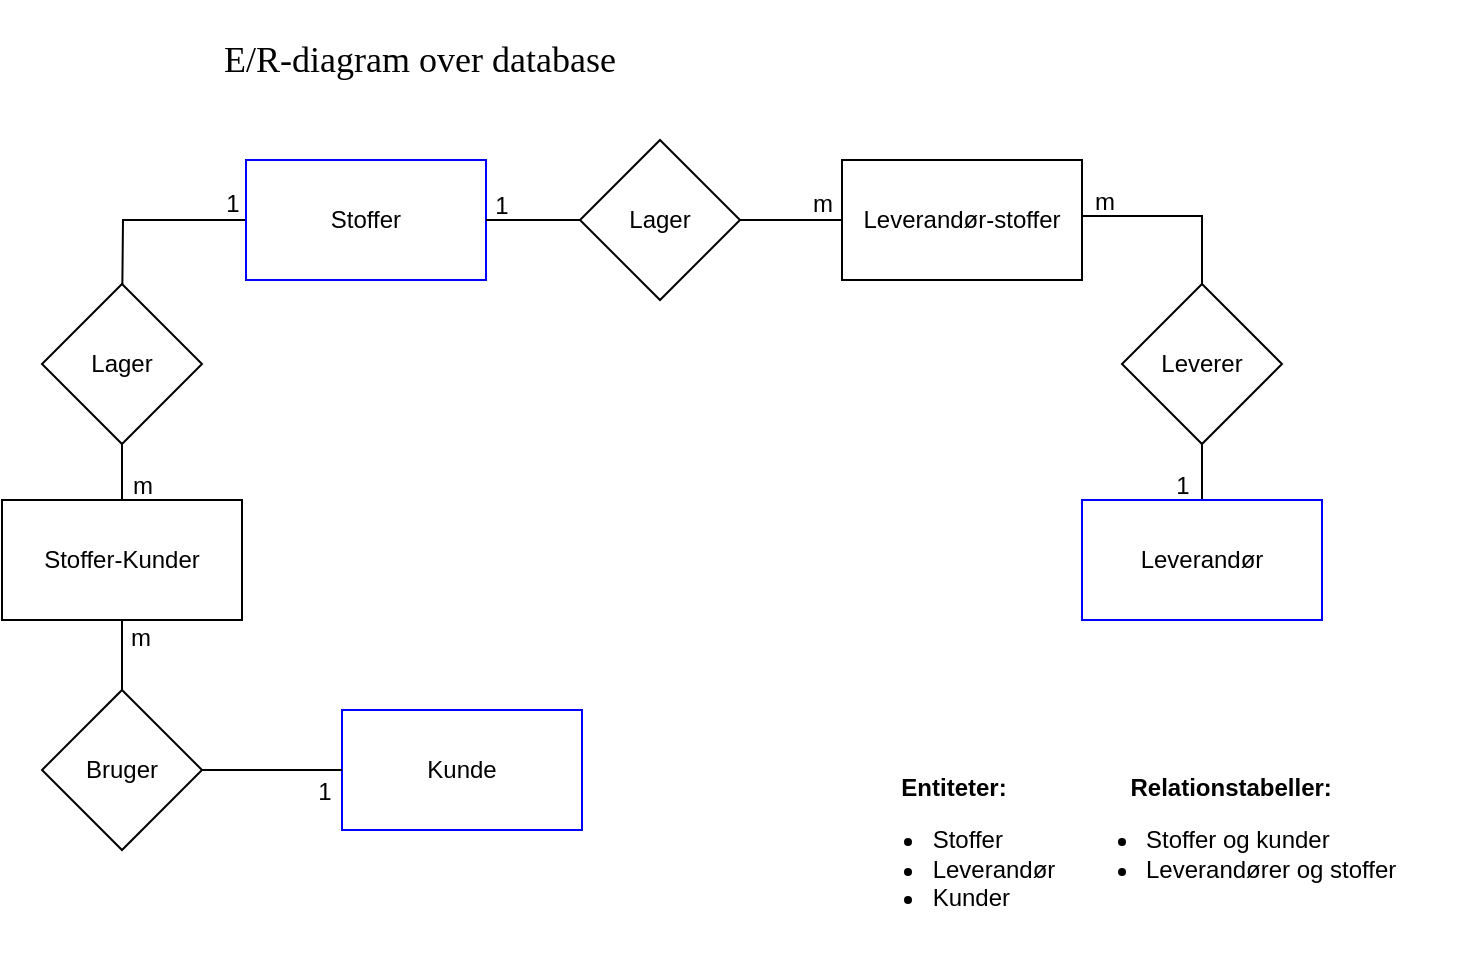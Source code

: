 <mxfile version="21.0.4" type="device"><diagram name="Side-1" id="kPWjE9JYtR08SMjD0DCN"><mxGraphModel dx="1008" dy="642" grid="1" gridSize="10" guides="1" tooltips="1" connect="1" arrows="1" fold="1" page="1" pageScale="1" pageWidth="827" pageHeight="1169" math="0" shadow="0"><root><mxCell id="0"/><mxCell id="1" parent="0"/><mxCell id="-cSu_qZsnSUV2M4FREO3-6" style="edgeStyle=orthogonalEdgeStyle;rounded=0;orthogonalLoop=1;jettySize=auto;html=1;endArrow=none;endFill=0;" edge="1" parent="1" source="-cSu_qZsnSUV2M4FREO3-1"><mxGeometry relative="1" as="geometry"><mxPoint x="90" y="240" as="targetPoint"/></mxGeometry></mxCell><mxCell id="-cSu_qZsnSUV2M4FREO3-1" value="Stoffer" style="rounded=0;whiteSpace=wrap;html=1;fillColor=#FFFFFF;strokeColor=#0000FF;" vertex="1" parent="1"><mxGeometry x="152" y="160" width="120" height="60" as="geometry"/></mxCell><mxCell id="-cSu_qZsnSUV2M4FREO3-2" value="Kunde" style="rounded=0;whiteSpace=wrap;html=1;strokeColor=#0000FF;" vertex="1" parent="1"><mxGeometry x="200" y="435" width="120" height="60" as="geometry"/></mxCell><mxCell id="-cSu_qZsnSUV2M4FREO3-36" value="" style="edgeStyle=orthogonalEdgeStyle;rounded=0;orthogonalLoop=1;jettySize=auto;html=1;endArrow=none;endFill=0;" edge="1" parent="1" source="-cSu_qZsnSUV2M4FREO3-3" target="-cSu_qZsnSUV2M4FREO3-4"><mxGeometry relative="1" as="geometry"><Array as="points"><mxPoint x="630" y="360"/><mxPoint x="630" y="360"/></Array></mxGeometry></mxCell><mxCell id="-cSu_qZsnSUV2M4FREO3-3" value="Leverandør" style="rounded=0;whiteSpace=wrap;html=1;fillColor=#FFFFFF;strokeColor=#0000FF;" vertex="1" parent="1"><mxGeometry x="570" y="330" width="120" height="60" as="geometry"/></mxCell><mxCell id="-cSu_qZsnSUV2M4FREO3-4" value="Leverer" style="rhombus;whiteSpace=wrap;html=1;" vertex="1" parent="1"><mxGeometry x="590" y="222" width="80" height="80" as="geometry"/></mxCell><mxCell id="-cSu_qZsnSUV2M4FREO3-26" value="" style="edgeStyle=orthogonalEdgeStyle;rounded=0;orthogonalLoop=1;jettySize=auto;html=1;endArrow=none;endFill=0;" edge="1" parent="1" source="-cSu_qZsnSUV2M4FREO3-5" target="-cSu_qZsnSUV2M4FREO3-2"><mxGeometry relative="1" as="geometry"/></mxCell><mxCell id="-cSu_qZsnSUV2M4FREO3-5" value="Bruger" style="rhombus;whiteSpace=wrap;html=1;" vertex="1" parent="1"><mxGeometry x="50" y="425" width="80" height="80" as="geometry"/></mxCell><mxCell id="-cSu_qZsnSUV2M4FREO3-25" value="" style="edgeStyle=orthogonalEdgeStyle;rounded=0;orthogonalLoop=1;jettySize=auto;html=1;endArrow=none;endFill=0;" edge="1" parent="1" source="-cSu_qZsnSUV2M4FREO3-11" target="-cSu_qZsnSUV2M4FREO3-5"><mxGeometry relative="1" as="geometry"/></mxCell><mxCell id="-cSu_qZsnSUV2M4FREO3-11" value="Stoffer-Kunder" style="rounded=0;whiteSpace=wrap;html=1;" vertex="1" parent="1"><mxGeometry x="30" y="330" width="120" height="60" as="geometry"/></mxCell><mxCell id="-cSu_qZsnSUV2M4FREO3-12" value="1" style="text;html=1;align=center;verticalAlign=middle;resizable=0;points=[];autosize=1;strokeColor=none;fillColor=none;" vertex="1" parent="1"><mxGeometry x="176" y="461" width="30" height="30" as="geometry"/></mxCell><mxCell id="-cSu_qZsnSUV2M4FREO3-13" value="1" style="text;html=1;align=center;verticalAlign=middle;resizable=0;points=[];autosize=1;strokeColor=none;fillColor=none;" vertex="1" parent="1"><mxGeometry x="130" y="167" width="30" height="30" as="geometry"/></mxCell><mxCell id="-cSu_qZsnSUV2M4FREO3-24" value="" style="edgeStyle=orthogonalEdgeStyle;rounded=0;orthogonalLoop=1;jettySize=auto;html=1;endArrow=none;endFill=0;" edge="1" parent="1" source="-cSu_qZsnSUV2M4FREO3-14" target="-cSu_qZsnSUV2M4FREO3-11"><mxGeometry relative="1" as="geometry"/></mxCell><mxCell id="-cSu_qZsnSUV2M4FREO3-14" value="Lager" style="rhombus;whiteSpace=wrap;html=1;" vertex="1" parent="1"><mxGeometry x="50" y="222" width="80" height="80" as="geometry"/></mxCell><mxCell id="-cSu_qZsnSUV2M4FREO3-32" value="" style="edgeStyle=orthogonalEdgeStyle;rounded=0;orthogonalLoop=1;jettySize=auto;html=1;endArrow=none;endFill=0;" edge="1" parent="1" source="-cSu_qZsnSUV2M4FREO3-16" target="-cSu_qZsnSUV2M4FREO3-18"><mxGeometry relative="1" as="geometry"/></mxCell><mxCell id="-cSu_qZsnSUV2M4FREO3-34" value="" style="edgeStyle=orthogonalEdgeStyle;rounded=0;orthogonalLoop=1;jettySize=auto;html=1;entryX=0.5;entryY=0;entryDx=0;entryDy=0;endArrow=none;endFill=0;" edge="1" parent="1" source="-cSu_qZsnSUV2M4FREO3-16" target="-cSu_qZsnSUV2M4FREO3-4"><mxGeometry relative="1" as="geometry"><Array as="points"><mxPoint x="630" y="188"/></Array></mxGeometry></mxCell><mxCell id="-cSu_qZsnSUV2M4FREO3-16" value="Leverandør-stoffer" style="rounded=0;whiteSpace=wrap;html=1;" vertex="1" parent="1"><mxGeometry x="450" y="160" width="120" height="60" as="geometry"/></mxCell><mxCell id="-cSu_qZsnSUV2M4FREO3-31" value="" style="edgeStyle=orthogonalEdgeStyle;rounded=0;orthogonalLoop=1;jettySize=auto;html=1;endArrow=none;endFill=0;" edge="1" parent="1" source="-cSu_qZsnSUV2M4FREO3-18" target="-cSu_qZsnSUV2M4FREO3-1"><mxGeometry relative="1" as="geometry"/></mxCell><mxCell id="-cSu_qZsnSUV2M4FREO3-18" value="Lager" style="rhombus;whiteSpace=wrap;html=1;" vertex="1" parent="1"><mxGeometry x="319" y="150" width="80" height="80" as="geometry"/></mxCell><mxCell id="-cSu_qZsnSUV2M4FREO3-19" value="1" style="text;html=1;align=center;verticalAlign=middle;resizable=0;points=[];autosize=1;strokeColor=none;fillColor=none;" vertex="1" parent="1"><mxGeometry x="605" y="308" width="30" height="30" as="geometry"/></mxCell><mxCell id="-cSu_qZsnSUV2M4FREO3-27" value="m" style="text;html=1;align=center;verticalAlign=middle;resizable=0;points=[];autosize=1;strokeColor=none;fillColor=none;" vertex="1" parent="1"><mxGeometry x="84" y="384" width="30" height="30" as="geometry"/></mxCell><mxCell id="-cSu_qZsnSUV2M4FREO3-28" value="m" style="text;html=1;align=center;verticalAlign=middle;resizable=0;points=[];autosize=1;strokeColor=none;fillColor=none;" vertex="1" parent="1"><mxGeometry x="85" y="308" width="30" height="30" as="geometry"/></mxCell><mxCell id="-cSu_qZsnSUV2M4FREO3-29" value="m" style="text;html=1;align=center;verticalAlign=middle;resizable=0;points=[];autosize=1;strokeColor=none;fillColor=none;" vertex="1" parent="1"><mxGeometry x="425" y="167" width="30" height="30" as="geometry"/></mxCell><mxCell id="-cSu_qZsnSUV2M4FREO3-30" value="m" style="text;html=1;align=center;verticalAlign=middle;resizable=0;points=[];autosize=1;strokeColor=none;fillColor=none;" vertex="1" parent="1"><mxGeometry x="566" y="166" width="30" height="30" as="geometry"/></mxCell><mxCell id="-cSu_qZsnSUV2M4FREO3-38" value="&lt;font style=&quot;font-size: 18px;&quot; face=&quot;Verdana&quot;&gt;E/R-diagram over database&lt;/font&gt;" style="text;html=1;strokeColor=none;fillColor=none;align=center;verticalAlign=middle;whiteSpace=wrap;rounded=0;" vertex="1" parent="1"><mxGeometry x="79" y="80" width="320" height="60" as="geometry"/></mxCell><mxCell id="-cSu_qZsnSUV2M4FREO3-40" value="&lt;div style=&quot;&quot;&gt;&lt;b style=&quot;background-color: initial;&quot;&gt;Entiteter:&lt;/b&gt;&lt;/div&gt;&lt;ul&gt;&lt;li style=&quot;text-align: left;&quot;&gt;Stoffer&lt;/li&gt;&lt;li style=&quot;text-align: left;&quot;&gt;Leverandør&lt;/li&gt;&lt;li style=&quot;text-align: left;&quot;&gt;Kunder&lt;/li&gt;&lt;/ul&gt;" style="text;html=1;strokeColor=none;fillColor=none;align=center;verticalAlign=middle;whiteSpace=wrap;rounded=0;" vertex="1" parent="1"><mxGeometry x="451" y="457" width="110" height="100" as="geometry"/></mxCell><mxCell id="-cSu_qZsnSUV2M4FREO3-41" value="&lt;div style=&quot;text-align: center;&quot;&gt;&lt;b style=&quot;background-color: initial;&quot;&gt;Relationstabeller:&lt;/b&gt;&lt;/div&gt;&lt;ul&gt;&lt;li&gt;Stoffer og kunder&lt;/li&gt;&lt;li&gt;Leverandører og stoffer&lt;/li&gt;&lt;/ul&gt;" style="text;html=1;strokeColor=none;fillColor=none;align=left;verticalAlign=middle;whiteSpace=wrap;rounded=0;" vertex="1" parent="1"><mxGeometry x="560" y="465" width="200" height="70" as="geometry"/></mxCell><mxCell id="-cSu_qZsnSUV2M4FREO3-42" value="1" style="text;html=1;strokeColor=none;fillColor=none;align=center;verticalAlign=middle;whiteSpace=wrap;rounded=0;" vertex="1" parent="1"><mxGeometry x="250" y="168" width="60" height="30" as="geometry"/></mxCell></root></mxGraphModel></diagram></mxfile>